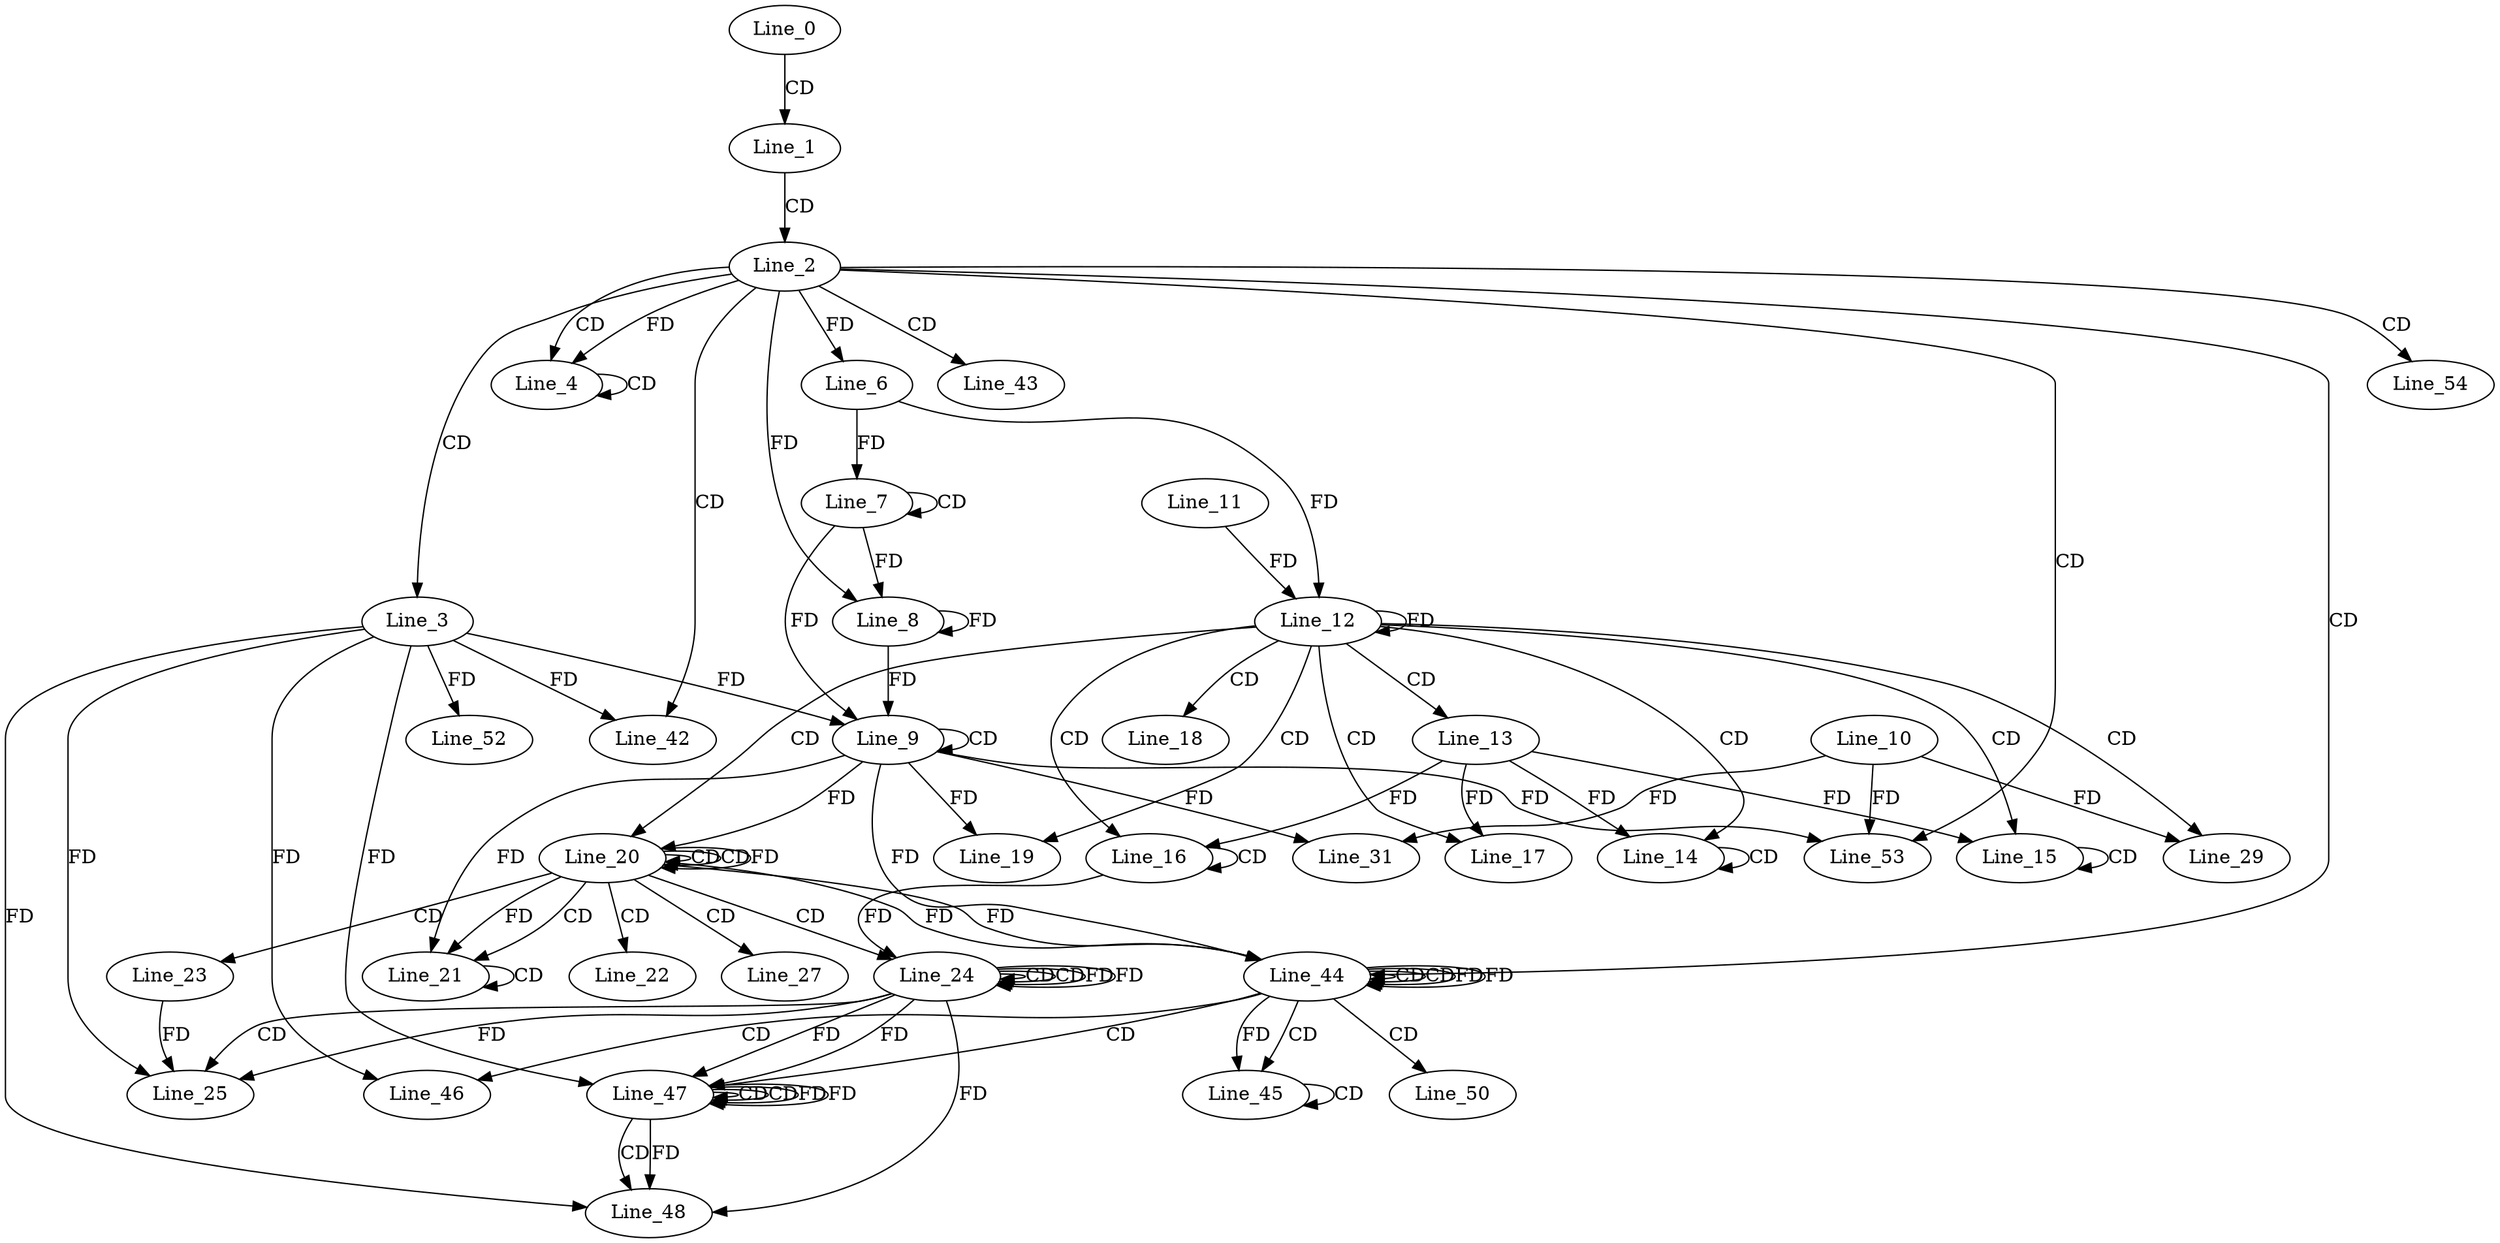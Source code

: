 digraph G {
  Line_0;
  Line_1;
  Line_2;
  Line_3;
  Line_4;
  Line_4;
  Line_4;
  Line_6;
  Line_7;
  Line_7;
  Line_6;
  Line_8;
  Line_8;
  Line_8;
  Line_9;
  Line_9;
  Line_12;
  Line_11;
  Line_12;
  Line_12;
  Line_13;
  Line_14;
  Line_14;
  Line_15;
  Line_15;
  Line_15;
  Line_16;
  Line_16;
  Line_16;
  Line_17;
  Line_18;
  Line_19;
  Line_19;
  Line_20;
  Line_20;
  Line_20;
  Line_20;
  Line_21;
  Line_21;
  Line_22;
  Line_23;
  Line_24;
  Line_24;
  Line_24;
  Line_25;
  Line_25;
  Line_25;
  Line_27;
  Line_29;
  Line_10;
  Line_31;
  Line_31;
  Line_31;
  Line_42;
  Line_42;
  Line_43;
  Line_43;
  Line_44;
  Line_44;
  Line_44;
  Line_44;
  Line_45;
  Line_45;
  Line_46;
  Line_46;
  Line_47;
  Line_47;
  Line_47;
  Line_47;
  Line_48;
  Line_48;
  Line_50;
  Line_52;
  Line_53;
  Line_54;
  Line_0 -> Line_1 [ label="CD" ];
  Line_1 -> Line_2 [ label="CD" ];
  Line_2 -> Line_3 [ label="CD" ];
  Line_2 -> Line_4 [ label="CD" ];
  Line_4 -> Line_4 [ label="CD" ];
  Line_2 -> Line_4 [ label="FD" ];
  Line_2 -> Line_6 [ label="FD" ];
  Line_7 -> Line_7 [ label="CD" ];
  Line_6 -> Line_7 [ label="FD" ];
  Line_7 -> Line_8 [ label="FD" ];
  Line_8 -> Line_8 [ label="FD" ];
  Line_2 -> Line_8 [ label="FD" ];
  Line_9 -> Line_9 [ label="CD" ];
  Line_7 -> Line_9 [ label="FD" ];
  Line_8 -> Line_9 [ label="FD" ];
  Line_3 -> Line_9 [ label="FD" ];
  Line_12 -> Line_12 [ label="FD" ];
  Line_11 -> Line_12 [ label="FD" ];
  Line_6 -> Line_12 [ label="FD" ];
  Line_12 -> Line_13 [ label="CD" ];
  Line_12 -> Line_14 [ label="CD" ];
  Line_14 -> Line_14 [ label="CD" ];
  Line_13 -> Line_14 [ label="FD" ];
  Line_12 -> Line_15 [ label="CD" ];
  Line_15 -> Line_15 [ label="CD" ];
  Line_13 -> Line_15 [ label="FD" ];
  Line_12 -> Line_16 [ label="CD" ];
  Line_16 -> Line_16 [ label="CD" ];
  Line_13 -> Line_16 [ label="FD" ];
  Line_12 -> Line_17 [ label="CD" ];
  Line_13 -> Line_17 [ label="FD" ];
  Line_12 -> Line_18 [ label="CD" ];
  Line_12 -> Line_19 [ label="CD" ];
  Line_9 -> Line_19 [ label="FD" ];
  Line_12 -> Line_20 [ label="CD" ];
  Line_20 -> Line_20 [ label="CD" ];
  Line_20 -> Line_20 [ label="CD" ];
  Line_9 -> Line_20 [ label="FD" ];
  Line_20 -> Line_20 [ label="FD" ];
  Line_20 -> Line_21 [ label="CD" ];
  Line_21 -> Line_21 [ label="CD" ];
  Line_9 -> Line_21 [ label="FD" ];
  Line_20 -> Line_21 [ label="FD" ];
  Line_20 -> Line_22 [ label="CD" ];
  Line_20 -> Line_23 [ label="CD" ];
  Line_20 -> Line_24 [ label="CD" ];
  Line_24 -> Line_24 [ label="CD" ];
  Line_16 -> Line_24 [ label="FD" ];
  Line_24 -> Line_24 [ label="CD" ];
  Line_24 -> Line_24 [ label="FD" ];
  Line_24 -> Line_25 [ label="CD" ];
  Line_23 -> Line_25 [ label="FD" ];
  Line_3 -> Line_25 [ label="FD" ];
  Line_24 -> Line_25 [ label="FD" ];
  Line_20 -> Line_27 [ label="CD" ];
  Line_12 -> Line_29 [ label="CD" ];
  Line_10 -> Line_29 [ label="FD" ];
  Line_9 -> Line_31 [ label="FD" ];
  Line_10 -> Line_31 [ label="FD" ];
  Line_2 -> Line_42 [ label="CD" ];
  Line_3 -> Line_42 [ label="FD" ];
  Line_2 -> Line_43 [ label="CD" ];
  Line_2 -> Line_44 [ label="CD" ];
  Line_44 -> Line_44 [ label="CD" ];
  Line_20 -> Line_44 [ label="FD" ];
  Line_9 -> Line_44 [ label="FD" ];
  Line_44 -> Line_44 [ label="CD" ];
  Line_44 -> Line_44 [ label="FD" ];
  Line_20 -> Line_44 [ label="FD" ];
  Line_44 -> Line_45 [ label="CD" ];
  Line_45 -> Line_45 [ label="CD" ];
  Line_44 -> Line_45 [ label="FD" ];
  Line_44 -> Line_46 [ label="CD" ];
  Line_3 -> Line_46 [ label="FD" ];
  Line_44 -> Line_47 [ label="CD" ];
  Line_47 -> Line_47 [ label="CD" ];
  Line_24 -> Line_47 [ label="FD" ];
  Line_3 -> Line_47 [ label="FD" ];
  Line_47 -> Line_47 [ label="CD" ];
  Line_47 -> Line_47 [ label="FD" ];
  Line_24 -> Line_47 [ label="FD" ];
  Line_47 -> Line_48 [ label="CD" ];
  Line_3 -> Line_48 [ label="FD" ];
  Line_47 -> Line_48 [ label="FD" ];
  Line_24 -> Line_48 [ label="FD" ];
  Line_44 -> Line_50 [ label="CD" ];
  Line_3 -> Line_52 [ label="FD" ];
  Line_2 -> Line_53 [ label="CD" ];
  Line_9 -> Line_53 [ label="FD" ];
  Line_10 -> Line_53 [ label="FD" ];
  Line_2 -> Line_54 [ label="CD" ];
  Line_24 -> Line_24 [ label="FD" ];
  Line_44 -> Line_44 [ label="FD" ];
  Line_47 -> Line_47 [ label="FD" ];
}
